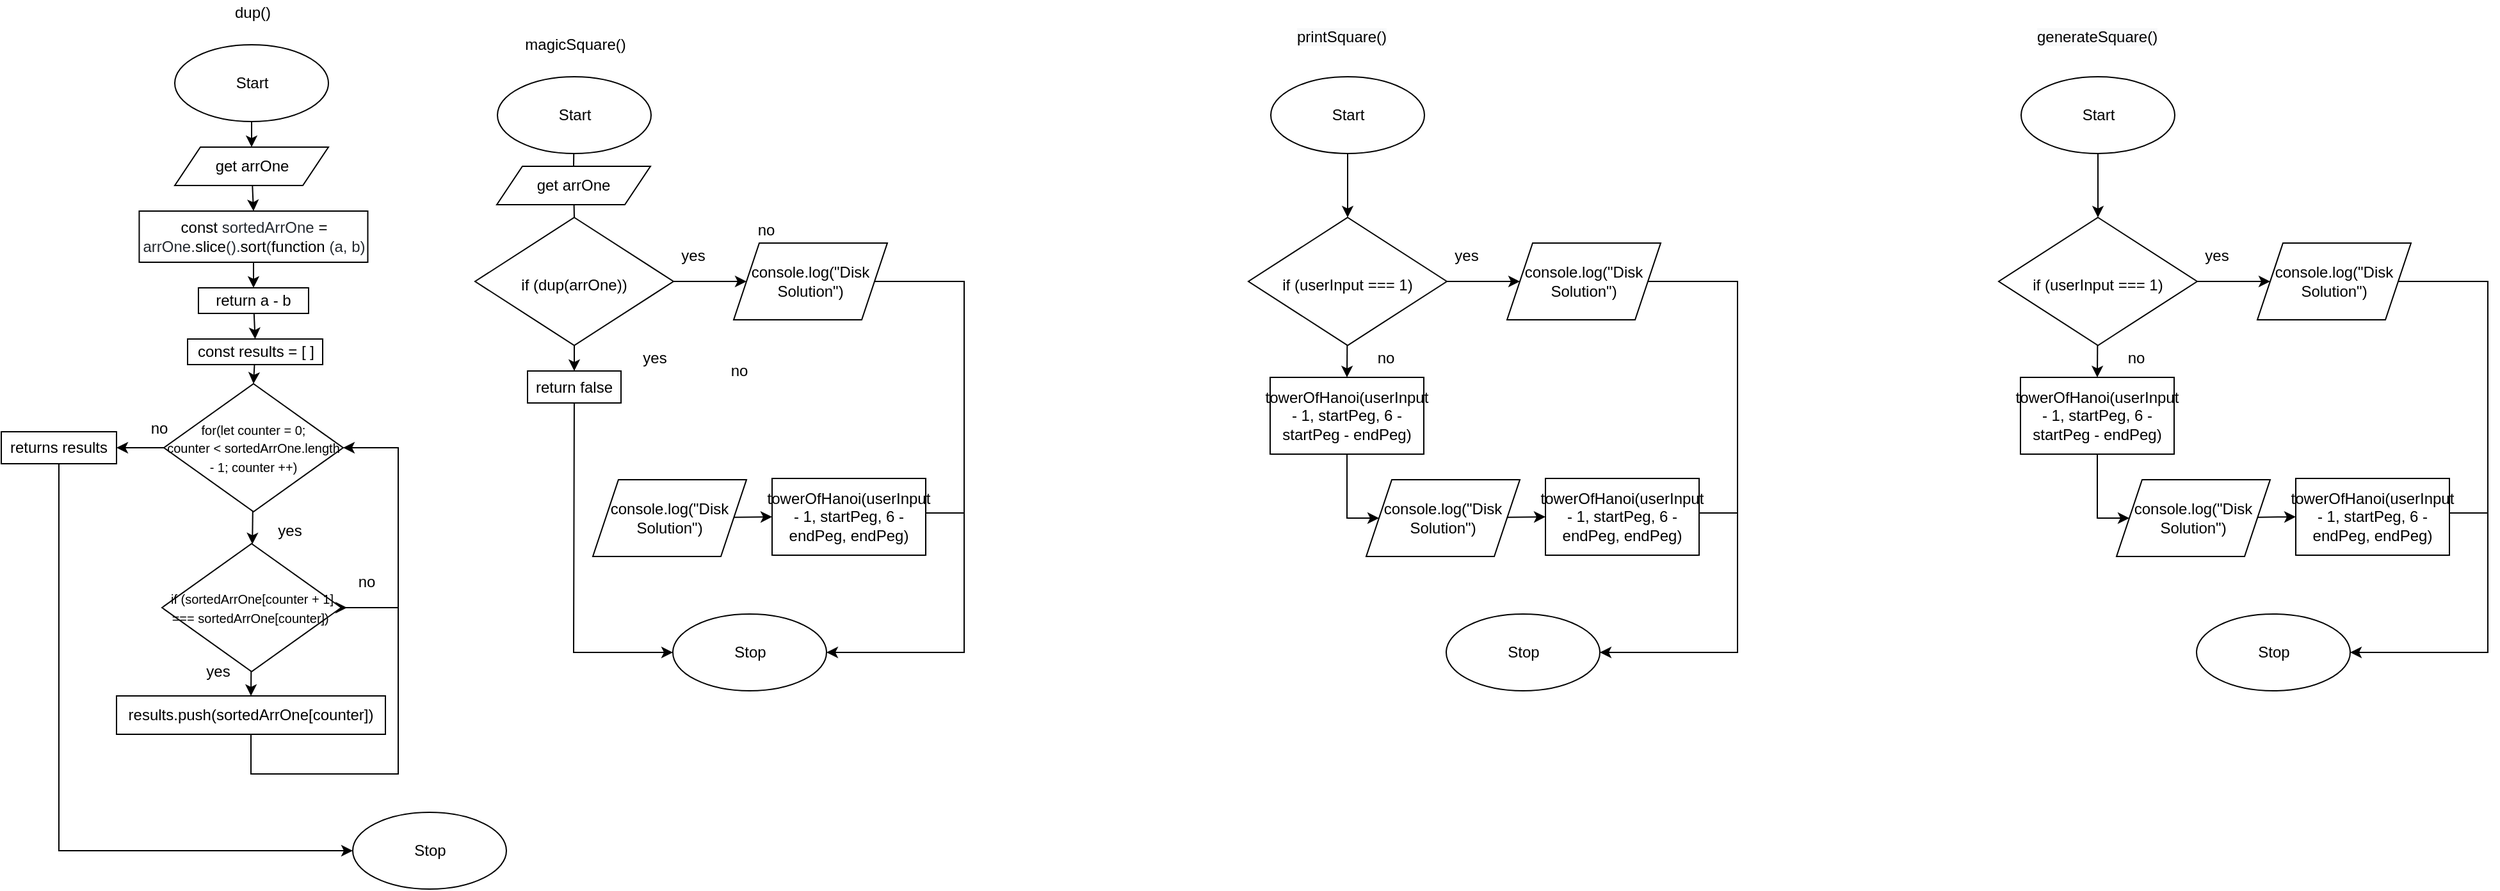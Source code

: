 <mxfile>
    <diagram id="bVoswQC8T6PlKmy4Bn8u" name="Page-1">
        <mxGraphModel dx="5370" dy="3745" grid="1" gridSize="10" guides="1" tooltips="1" connect="1" arrows="1" fold="1" page="1" pageScale="1" pageWidth="827" pageHeight="1169" math="0" shadow="0">
            <root>
                <mxCell id="0"/>
                <mxCell id="1" parent="0"/>
                <mxCell id="708" style="edgeStyle=none;html=1;entryX=0.5;entryY=0;entryDx=0;entryDy=0;" parent="1" source="558" target="707" edge="1">
                    <mxGeometry relative="1" as="geometry"/>
                </mxCell>
                <mxCell id="558" value="Start" style="ellipse;whiteSpace=wrap;html=1;" parent="1" vertex="1">
                    <mxGeometry x="515.5" y="320" width="120" height="60" as="geometry"/>
                </mxCell>
                <mxCell id="559" value="Stop" style="ellipse;whiteSpace=wrap;html=1;" parent="1" vertex="1">
                    <mxGeometry x="654.5" y="920" width="120" height="60" as="geometry"/>
                </mxCell>
                <mxCell id="650" value="dup()" style="text;html=1;align=center;verticalAlign=middle;resizable=0;points=[];autosize=1;strokeColor=none;fillColor=none;" parent="1" vertex="1">
                    <mxGeometry x="555.5" y="285" width="40" height="20" as="geometry"/>
                </mxCell>
                <mxCell id="651" value="magicSquare()" style="text;html=1;align=center;verticalAlign=middle;resizable=0;points=[];autosize=1;strokeColor=none;fillColor=none;" parent="1" vertex="1">
                    <mxGeometry x="782.5" y="310" width="90" height="20" as="geometry"/>
                </mxCell>
                <mxCell id="652" value="&lt;span style=&quot;color: rgb(0 , 0 , 0) ; font-family: &amp;#34;helvetica&amp;#34; ; font-size: 12px ; font-style: normal ; font-weight: 400 ; letter-spacing: normal ; text-align: center ; text-indent: 0px ; text-transform: none ; word-spacing: 0px ; background-color: rgb(248 , 249 , 250) ; display: inline ; float: none&quot;&gt;printSquare()&lt;/span&gt;" style="text;whiteSpace=wrap;html=1;" parent="1" vertex="1">
                    <mxGeometry x="1390" y="300" width="70" height="30" as="geometry"/>
                </mxCell>
                <mxCell id="653" value="&lt;span style=&quot;color: rgb(0 , 0 , 0) ; font-family: &amp;#34;helvetica&amp;#34; ; font-size: 12px ; font-style: normal ; font-weight: 400 ; letter-spacing: normal ; text-align: center ; text-indent: 0px ; text-transform: none ; word-spacing: 0px ; background-color: rgb(248 , 249 , 250) ; display: inline ; float: none&quot;&gt;generateSquare()&lt;/span&gt;" style="text;whiteSpace=wrap;html=1;" parent="1" vertex="1">
                    <mxGeometry x="1967.5" y="300" width="100" height="30" as="geometry"/>
                </mxCell>
                <mxCell id="748" style="edgeStyle=none;rounded=0;html=1;entryX=0.5;entryY=0;entryDx=0;entryDy=0;fontSize=7;endArrow=none;endFill=0;" parent="1" source="656" target="746" edge="1">
                    <mxGeometry relative="1" as="geometry"/>
                </mxCell>
                <mxCell id="656" value="Start" style="ellipse;whiteSpace=wrap;html=1;" parent="1" vertex="1">
                    <mxGeometry x="767.5" y="345" width="120" height="60" as="geometry"/>
                </mxCell>
                <mxCell id="657" value="Stop" style="ellipse;whiteSpace=wrap;html=1;" parent="1" vertex="1">
                    <mxGeometry x="904.5" y="765" width="120" height="60" as="geometry"/>
                </mxCell>
                <mxCell id="658" style="edgeStyle=none;html=1;entryX=0;entryY=0.5;entryDx=0;entryDy=0;" parent="1" source="660" target="663" edge="1">
                    <mxGeometry relative="1" as="geometry"/>
                </mxCell>
                <mxCell id="659" style="edgeStyle=none;rounded=0;html=1;entryX=0.5;entryY=0;entryDx=0;entryDy=0;" parent="1" source="660" target="667" edge="1">
                    <mxGeometry relative="1" as="geometry"/>
                </mxCell>
                <mxCell id="660" value="&lt;font style=&quot;font-size: 12px&quot;&gt;if (dup(arrOne))&lt;/font&gt;" style="rhombus;whiteSpace=wrap;html=1;fontSize=22;" parent="1" vertex="1">
                    <mxGeometry x="750" y="455" width="155" height="100" as="geometry"/>
                </mxCell>
                <mxCell id="661" value="yes" style="text;html=1;align=center;verticalAlign=middle;resizable=0;points=[];autosize=1;strokeColor=none;fillColor=none;fontSize=12;" parent="1" vertex="1">
                    <mxGeometry x="904.5" y="475" width="30" height="20" as="geometry"/>
                </mxCell>
                <mxCell id="662" style="edgeStyle=none;html=1;entryX=1;entryY=0.5;entryDx=0;entryDy=0;rounded=0;" parent="1" source="663" target="657" edge="1">
                    <mxGeometry relative="1" as="geometry">
                        <Array as="points">
                            <mxPoint x="1132" y="505"/>
                            <mxPoint x="1132" y="795"/>
                        </Array>
                    </mxGeometry>
                </mxCell>
                <mxCell id="663" value="console.log(&quot;Disk Solution&quot;)" style="shape=parallelogram;perimeter=parallelogramPerimeter;whiteSpace=wrap;html=1;fixedSize=1;" parent="1" vertex="1">
                    <mxGeometry x="952" y="475" width="120" height="60" as="geometry"/>
                </mxCell>
                <mxCell id="664" style="edgeStyle=none;rounded=0;html=1;entryX=0;entryY=0.5;entryDx=0;entryDy=0;" parent="1" source="665" target="669" edge="1">
                    <mxGeometry relative="1" as="geometry"/>
                </mxCell>
                <mxCell id="665" value="console.log(&quot;Disk Solution&quot;)" style="shape=parallelogram;perimeter=parallelogramPerimeter;whiteSpace=wrap;html=1;fixedSize=1;" parent="1" vertex="1">
                    <mxGeometry x="842" y="660" width="120" height="60" as="geometry"/>
                </mxCell>
                <mxCell id="752" style="edgeStyle=none;rounded=0;html=1;entryX=0;entryY=0.5;entryDx=0;entryDy=0;fontSize=7;endArrow=classic;endFill=1;" parent="1" source="667" target="657" edge="1">
                    <mxGeometry relative="1" as="geometry">
                        <Array as="points">
                            <mxPoint x="827" y="795"/>
                        </Array>
                    </mxGeometry>
                </mxCell>
                <mxCell id="667" value="return false" style="whiteSpace=wrap;html=1;" parent="1" vertex="1">
                    <mxGeometry x="791" y="575" width="73.01" height="25" as="geometry"/>
                </mxCell>
                <mxCell id="668" style="edgeStyle=none;rounded=0;html=1;endArrow=none;endFill=0;" parent="1" edge="1">
                    <mxGeometry relative="1" as="geometry">
                        <mxPoint x="1132" y="686" as="targetPoint"/>
                        <mxPoint x="1102" y="686" as="sourcePoint"/>
                    </mxGeometry>
                </mxCell>
                <mxCell id="669" value="towerOfHanoi(userInput - 1, startPeg, 6 - endPeg, endPeg)" style="whiteSpace=wrap;html=1;" parent="1" vertex="1">
                    <mxGeometry x="982" y="659" width="120" height="60" as="geometry"/>
                </mxCell>
                <mxCell id="670" value="no" style="text;html=1;align=center;verticalAlign=middle;resizable=0;points=[];autosize=1;strokeColor=none;fillColor=none;" parent="1" vertex="1">
                    <mxGeometry x="941" y="565" width="30" height="20" as="geometry"/>
                </mxCell>
                <mxCell id="671" style="edgeStyle=none;html=1;entryX=0.5;entryY=0;entryDx=0;entryDy=0;" parent="1" source="672" target="676" edge="1">
                    <mxGeometry relative="1" as="geometry"/>
                </mxCell>
                <mxCell id="672" value="Start" style="ellipse;whiteSpace=wrap;html=1;" parent="1" vertex="1">
                    <mxGeometry x="1371.5" y="345" width="120" height="60" as="geometry"/>
                </mxCell>
                <mxCell id="673" value="Stop" style="ellipse;whiteSpace=wrap;html=1;" parent="1" vertex="1">
                    <mxGeometry x="1508.5" y="765" width="120" height="60" as="geometry"/>
                </mxCell>
                <mxCell id="674" style="edgeStyle=none;html=1;entryX=0;entryY=0.5;entryDx=0;entryDy=0;" parent="1" source="676" target="679" edge="1">
                    <mxGeometry relative="1" as="geometry"/>
                </mxCell>
                <mxCell id="675" style="edgeStyle=none;rounded=0;html=1;entryX=0.5;entryY=0;entryDx=0;entryDy=0;" parent="1" source="676" target="683" edge="1">
                    <mxGeometry relative="1" as="geometry"/>
                </mxCell>
                <mxCell id="676" value="&lt;font style=&quot;font-size: 12px&quot;&gt;if (userInput === 1)&lt;/font&gt;" style="rhombus;whiteSpace=wrap;html=1;fontSize=22;" parent="1" vertex="1">
                    <mxGeometry x="1354" y="455" width="155" height="100" as="geometry"/>
                </mxCell>
                <mxCell id="677" value="yes" style="text;html=1;align=center;verticalAlign=middle;resizable=0;points=[];autosize=1;strokeColor=none;fillColor=none;fontSize=12;" parent="1" vertex="1">
                    <mxGeometry x="1508.5" y="475" width="30" height="20" as="geometry"/>
                </mxCell>
                <mxCell id="678" style="edgeStyle=none;html=1;entryX=1;entryY=0.5;entryDx=0;entryDy=0;rounded=0;" parent="1" source="679" target="673" edge="1">
                    <mxGeometry relative="1" as="geometry">
                        <Array as="points">
                            <mxPoint x="1736" y="505"/>
                            <mxPoint x="1736" y="795"/>
                        </Array>
                    </mxGeometry>
                </mxCell>
                <mxCell id="679" value="console.log(&quot;Disk Solution&quot;)" style="shape=parallelogram;perimeter=parallelogramPerimeter;whiteSpace=wrap;html=1;fixedSize=1;" parent="1" vertex="1">
                    <mxGeometry x="1556" y="475" width="120" height="60" as="geometry"/>
                </mxCell>
                <mxCell id="680" style="edgeStyle=none;rounded=0;html=1;entryX=0;entryY=0.5;entryDx=0;entryDy=0;" parent="1" source="681" target="685" edge="1">
                    <mxGeometry relative="1" as="geometry"/>
                </mxCell>
                <mxCell id="681" value="console.log(&quot;Disk Solution&quot;)" style="shape=parallelogram;perimeter=parallelogramPerimeter;whiteSpace=wrap;html=1;fixedSize=1;" parent="1" vertex="1">
                    <mxGeometry x="1446" y="660" width="120" height="60" as="geometry"/>
                </mxCell>
                <mxCell id="682" style="edgeStyle=none;rounded=0;html=1;entryX=0;entryY=0.5;entryDx=0;entryDy=0;" parent="1" source="683" target="681" edge="1">
                    <mxGeometry relative="1" as="geometry">
                        <Array as="points">
                            <mxPoint x="1431" y="690"/>
                        </Array>
                    </mxGeometry>
                </mxCell>
                <mxCell id="683" value="towerOfHanoi(userInput - 1, startPeg, 6 - startPeg - endPeg)" style="whiteSpace=wrap;html=1;" parent="1" vertex="1">
                    <mxGeometry x="1370.99" y="580" width="120" height="60" as="geometry"/>
                </mxCell>
                <mxCell id="684" style="edgeStyle=none;rounded=0;html=1;endArrow=none;endFill=0;" parent="1" edge="1">
                    <mxGeometry relative="1" as="geometry">
                        <mxPoint x="1736" y="686" as="targetPoint"/>
                        <mxPoint x="1706" y="686" as="sourcePoint"/>
                    </mxGeometry>
                </mxCell>
                <mxCell id="685" value="towerOfHanoi(userInput - 1, startPeg, 6 - endPeg, endPeg)" style="whiteSpace=wrap;html=1;" parent="1" vertex="1">
                    <mxGeometry x="1586" y="659" width="120" height="60" as="geometry"/>
                </mxCell>
                <mxCell id="686" value="no" style="text;html=1;align=center;verticalAlign=middle;resizable=0;points=[];autosize=1;strokeColor=none;fillColor=none;" parent="1" vertex="1">
                    <mxGeometry x="1446" y="555" width="30" height="20" as="geometry"/>
                </mxCell>
                <mxCell id="687" style="edgeStyle=none;html=1;entryX=0.5;entryY=0;entryDx=0;entryDy=0;" parent="1" source="688" target="692" edge="1">
                    <mxGeometry relative="1" as="geometry"/>
                </mxCell>
                <mxCell id="688" value="Start" style="ellipse;whiteSpace=wrap;html=1;" parent="1" vertex="1">
                    <mxGeometry x="1957.5" y="345" width="120" height="60" as="geometry"/>
                </mxCell>
                <mxCell id="689" value="Stop" style="ellipse;whiteSpace=wrap;html=1;" parent="1" vertex="1">
                    <mxGeometry x="2094.5" y="765" width="120" height="60" as="geometry"/>
                </mxCell>
                <mxCell id="690" style="edgeStyle=none;html=1;entryX=0;entryY=0.5;entryDx=0;entryDy=0;" parent="1" source="692" target="695" edge="1">
                    <mxGeometry relative="1" as="geometry"/>
                </mxCell>
                <mxCell id="691" style="edgeStyle=none;rounded=0;html=1;entryX=0.5;entryY=0;entryDx=0;entryDy=0;" parent="1" source="692" target="699" edge="1">
                    <mxGeometry relative="1" as="geometry"/>
                </mxCell>
                <mxCell id="692" value="&lt;font style=&quot;font-size: 12px&quot;&gt;if (userInput === 1)&lt;/font&gt;" style="rhombus;whiteSpace=wrap;html=1;fontSize=22;" parent="1" vertex="1">
                    <mxGeometry x="1940" y="455" width="155" height="100" as="geometry"/>
                </mxCell>
                <mxCell id="693" value="yes" style="text;html=1;align=center;verticalAlign=middle;resizable=0;points=[];autosize=1;strokeColor=none;fillColor=none;fontSize=12;" parent="1" vertex="1">
                    <mxGeometry x="2094.5" y="475" width="30" height="20" as="geometry"/>
                </mxCell>
                <mxCell id="694" style="edgeStyle=none;html=1;entryX=1;entryY=0.5;entryDx=0;entryDy=0;rounded=0;" parent="1" source="695" target="689" edge="1">
                    <mxGeometry relative="1" as="geometry">
                        <Array as="points">
                            <mxPoint x="2322" y="505"/>
                            <mxPoint x="2322" y="795"/>
                        </Array>
                    </mxGeometry>
                </mxCell>
                <mxCell id="695" value="console.log(&quot;Disk Solution&quot;)" style="shape=parallelogram;perimeter=parallelogramPerimeter;whiteSpace=wrap;html=1;fixedSize=1;" parent="1" vertex="1">
                    <mxGeometry x="2142" y="475" width="120" height="60" as="geometry"/>
                </mxCell>
                <mxCell id="696" style="edgeStyle=none;rounded=0;html=1;entryX=0;entryY=0.5;entryDx=0;entryDy=0;" parent="1" source="697" target="701" edge="1">
                    <mxGeometry relative="1" as="geometry"/>
                </mxCell>
                <mxCell id="697" value="console.log(&quot;Disk Solution&quot;)" style="shape=parallelogram;perimeter=parallelogramPerimeter;whiteSpace=wrap;html=1;fixedSize=1;" parent="1" vertex="1">
                    <mxGeometry x="2032" y="660" width="120" height="60" as="geometry"/>
                </mxCell>
                <mxCell id="698" style="edgeStyle=none;rounded=0;html=1;entryX=0;entryY=0.5;entryDx=0;entryDy=0;" parent="1" source="699" target="697" edge="1">
                    <mxGeometry relative="1" as="geometry">
                        <Array as="points">
                            <mxPoint x="2017" y="690"/>
                        </Array>
                    </mxGeometry>
                </mxCell>
                <mxCell id="699" value="towerOfHanoi(userInput - 1, startPeg, 6 - startPeg - endPeg)" style="whiteSpace=wrap;html=1;" parent="1" vertex="1">
                    <mxGeometry x="1956.99" y="580" width="120" height="60" as="geometry"/>
                </mxCell>
                <mxCell id="700" style="edgeStyle=none;rounded=0;html=1;endArrow=none;endFill=0;" parent="1" edge="1">
                    <mxGeometry relative="1" as="geometry">
                        <mxPoint x="2322" y="686" as="targetPoint"/>
                        <mxPoint x="2292" y="686" as="sourcePoint"/>
                    </mxGeometry>
                </mxCell>
                <mxCell id="701" value="towerOfHanoi(userInput - 1, startPeg, 6 - endPeg, endPeg)" style="whiteSpace=wrap;html=1;" parent="1" vertex="1">
                    <mxGeometry x="2172" y="659" width="120" height="60" as="geometry"/>
                </mxCell>
                <mxCell id="702" value="no" style="text;html=1;align=center;verticalAlign=middle;resizable=0;points=[];autosize=1;strokeColor=none;fillColor=none;" parent="1" vertex="1">
                    <mxGeometry x="2032" y="555" width="30" height="20" as="geometry"/>
                </mxCell>
                <mxCell id="711" style="edgeStyle=none;html=1;entryX=0.5;entryY=0;entryDx=0;entryDy=0;" parent="1" source="703" target="710" edge="1">
                    <mxGeometry relative="1" as="geometry"/>
                </mxCell>
                <mxCell id="703" value="&lt;span style=&quot;color: rgb(36 , 41 , 47) ; font-family: , , &amp;#34;sf mono&amp;#34; , &amp;#34;menlo&amp;#34; , &amp;#34;consolas&amp;#34; , &amp;#34;liberation mono&amp;#34; , monospace ; background-color: rgb(255 , 255 , 255)&quot;&gt; &lt;/span&gt;&lt;span class=&quot;pl-k&quot; style=&quot;box-sizing: border-box ; font-family: , , &amp;#34;sf mono&amp;#34; , &amp;#34;menlo&amp;#34; , &amp;#34;consolas&amp;#34; , &amp;#34;liberation mono&amp;#34; , monospace ; background-color: rgb(255 , 255 , 255)&quot;&gt;const&lt;/span&gt;&lt;span style=&quot;color: rgb(36 , 41 , 47) ; font-family: , , &amp;#34;sf mono&amp;#34; , &amp;#34;menlo&amp;#34; , &amp;#34;consolas&amp;#34; , &amp;#34;liberation mono&amp;#34; , monospace ; background-color: rgb(255 , 255 , 255)&quot;&gt; &lt;/span&gt;&lt;span class=&quot;pl-s1&quot; style=&quot;box-sizing: border-box ; color: rgb(36 , 41 , 47) ; font-family: , , &amp;#34;sf mono&amp;#34; , &amp;#34;menlo&amp;#34; , &amp;#34;consolas&amp;#34; , &amp;#34;liberation mono&amp;#34; , monospace ; background-color: rgb(255 , 255 , 255)&quot;&gt;sortedArrOne&lt;/span&gt;&lt;span style=&quot;color: rgb(36 , 41 , 47) ; font-family: , , &amp;#34;sf mono&amp;#34; , &amp;#34;menlo&amp;#34; , &amp;#34;consolas&amp;#34; , &amp;#34;liberation mono&amp;#34; , monospace ; background-color: rgb(255 , 255 , 255)&quot;&gt; &lt;/span&gt;&lt;span class=&quot;pl-c1&quot; style=&quot;box-sizing: border-box ; font-family: , , &amp;#34;sf mono&amp;#34; , &amp;#34;menlo&amp;#34; , &amp;#34;consolas&amp;#34; , &amp;#34;liberation mono&amp;#34; , monospace ; background-color: rgb(255 , 255 , 255)&quot;&gt;=&lt;/span&gt;&lt;span style=&quot;color: rgb(36 , 41 , 47) ; font-family: , , &amp;#34;sf mono&amp;#34; , &amp;#34;menlo&amp;#34; , &amp;#34;consolas&amp;#34; , &amp;#34;liberation mono&amp;#34; , monospace ; background-color: rgb(255 , 255 , 255)&quot;&gt; &lt;/span&gt;&lt;span class=&quot;pl-s1&quot; style=&quot;box-sizing: border-box ; color: rgb(36 , 41 , 47) ; font-family: , , &amp;#34;sf mono&amp;#34; , &amp;#34;menlo&amp;#34; , &amp;#34;consolas&amp;#34; , &amp;#34;liberation mono&amp;#34; , monospace ; background-color: rgb(255 , 255 , 255)&quot;&gt;arrOne&lt;/span&gt;&lt;span class=&quot;pl-kos&quot; style=&quot;box-sizing: border-box ; color: rgb(36 , 41 , 47) ; font-family: , , &amp;#34;sf mono&amp;#34; , &amp;#34;menlo&amp;#34; , &amp;#34;consolas&amp;#34; , &amp;#34;liberation mono&amp;#34; , monospace ; background-color: rgb(255 , 255 , 255)&quot;&gt;.&lt;/span&gt;&lt;span class=&quot;pl-en&quot; style=&quot;box-sizing: border-box ; font-family: , , &amp;#34;sf mono&amp;#34; , &amp;#34;menlo&amp;#34; , &amp;#34;consolas&amp;#34; , &amp;#34;liberation mono&amp;#34; , monospace ; background-color: rgb(255 , 255 , 255)&quot;&gt;slice&lt;/span&gt;&lt;span class=&quot;pl-kos&quot; style=&quot;box-sizing: border-box ; color: rgb(36 , 41 , 47) ; font-family: , , &amp;#34;sf mono&amp;#34; , &amp;#34;menlo&amp;#34; , &amp;#34;consolas&amp;#34; , &amp;#34;liberation mono&amp;#34; , monospace ; background-color: rgb(255 , 255 , 255)&quot;&gt;(&lt;/span&gt;&lt;span class=&quot;pl-kos&quot; style=&quot;box-sizing: border-box ; color: rgb(36 , 41 , 47) ; font-family: , , &amp;#34;sf mono&amp;#34; , &amp;#34;menlo&amp;#34; , &amp;#34;consolas&amp;#34; , &amp;#34;liberation mono&amp;#34; , monospace ; background-color: rgb(255 , 255 , 255)&quot;&gt;)&lt;/span&gt;&lt;span class=&quot;pl-kos&quot; style=&quot;box-sizing: border-box ; color: rgb(36 , 41 , 47) ; font-family: , , &amp;#34;sf mono&amp;#34; , &amp;#34;menlo&amp;#34; , &amp;#34;consolas&amp;#34; , &amp;#34;liberation mono&amp;#34; , monospace ; background-color: rgb(255 , 255 , 255)&quot;&gt;.&lt;/span&gt;&lt;span class=&quot;pl-en&quot; style=&quot;box-sizing: border-box ; font-family: , , &amp;#34;sf mono&amp;#34; , &amp;#34;menlo&amp;#34; , &amp;#34;consolas&amp;#34; , &amp;#34;liberation mono&amp;#34; , monospace ; background-color: rgb(255 , 255 , 255)&quot;&gt;sort&lt;/span&gt;&lt;span class=&quot;pl-kos&quot; style=&quot;box-sizing: border-box ; color: rgb(36 , 41 , 47) ; font-family: , , &amp;#34;sf mono&amp;#34; , &amp;#34;menlo&amp;#34; , &amp;#34;consolas&amp;#34; , &amp;#34;liberation mono&amp;#34; , monospace ; background-color: rgb(255 , 255 , 255)&quot;&gt;(&lt;/span&gt;&lt;span class=&quot;pl-k&quot; style=&quot;box-sizing: border-box ; font-family: , , &amp;#34;sf mono&amp;#34; , &amp;#34;menlo&amp;#34; , &amp;#34;consolas&amp;#34; , &amp;#34;liberation mono&amp;#34; , monospace ; background-color: rgb(255 , 255 , 255)&quot;&gt;function&lt;/span&gt;&lt;span style=&quot;color: rgb(36 , 41 , 47) ; font-family: , , &amp;#34;sf mono&amp;#34; , &amp;#34;menlo&amp;#34; , &amp;#34;consolas&amp;#34; , &amp;#34;liberation mono&amp;#34; , monospace ; background-color: rgb(255 , 255 , 255)&quot;&gt; &lt;/span&gt;&lt;span class=&quot;pl-kos&quot; style=&quot;box-sizing: border-box ; color: rgb(36 , 41 , 47) ; font-family: , , &amp;#34;sf mono&amp;#34; , &amp;#34;menlo&amp;#34; , &amp;#34;consolas&amp;#34; , &amp;#34;liberation mono&amp;#34; , monospace ; background-color: rgb(255 , 255 , 255)&quot;&gt;(&lt;/span&gt;&lt;span class=&quot;pl-s1&quot; style=&quot;box-sizing: border-box ; color: rgb(36 , 41 , 47) ; font-family: , , &amp;#34;sf mono&amp;#34; , &amp;#34;menlo&amp;#34; , &amp;#34;consolas&amp;#34; , &amp;#34;liberation mono&amp;#34; , monospace ; background-color: rgb(255 , 255 , 255)&quot;&gt;a&lt;/span&gt;&lt;span class=&quot;pl-kos&quot; style=&quot;box-sizing: border-box ; color: rgb(36 , 41 , 47) ; font-family: , , &amp;#34;sf mono&amp;#34; , &amp;#34;menlo&amp;#34; , &amp;#34;consolas&amp;#34; , &amp;#34;liberation mono&amp;#34; , monospace ; background-color: rgb(255 , 255 , 255)&quot;&gt;,&lt;/span&gt;&lt;span style=&quot;color: rgb(36 , 41 , 47) ; font-family: , , &amp;#34;sf mono&amp;#34; , &amp;#34;menlo&amp;#34; , &amp;#34;consolas&amp;#34; , &amp;#34;liberation mono&amp;#34; , monospace ; background-color: rgb(255 , 255 , 255)&quot;&gt; &lt;/span&gt;&lt;span class=&quot;pl-s1&quot; style=&quot;box-sizing: border-box ; color: rgb(36 , 41 , 47) ; font-family: , , &amp;#34;sf mono&amp;#34; , &amp;#34;menlo&amp;#34; , &amp;#34;consolas&amp;#34; , &amp;#34;liberation mono&amp;#34; , monospace ; background-color: rgb(255 , 255 , 255)&quot;&gt;b&lt;/span&gt;&lt;span class=&quot;pl-kos&quot; style=&quot;box-sizing: border-box ; color: rgb(36 , 41 , 47) ; font-family: , , &amp;#34;sf mono&amp;#34; , &amp;#34;menlo&amp;#34; , &amp;#34;consolas&amp;#34; , &amp;#34;liberation mono&amp;#34; , monospace ; background-color: rgb(255 , 255 , 255)&quot;&gt;)&lt;/span&gt;" style="whiteSpace=wrap;html=1;" parent="1" vertex="1">
                    <mxGeometry x="487.73" y="450" width="178.51" height="40" as="geometry"/>
                </mxCell>
                <mxCell id="709" style="edgeStyle=none;html=1;entryX=0.5;entryY=0;entryDx=0;entryDy=0;" parent="1" source="707" target="703" edge="1">
                    <mxGeometry relative="1" as="geometry"/>
                </mxCell>
                <mxCell id="707" value="get arrOne" style="shape=parallelogram;perimeter=parallelogramPerimeter;whiteSpace=wrap;html=1;fixedSize=1;" parent="1" vertex="1">
                    <mxGeometry x="515.5" y="400" width="120" height="30" as="geometry"/>
                </mxCell>
                <mxCell id="713" style="edgeStyle=none;html=1;entryX=0.5;entryY=0;entryDx=0;entryDy=0;" parent="1" source="710" target="712" edge="1">
                    <mxGeometry relative="1" as="geometry"/>
                </mxCell>
                <mxCell id="710" value="&lt;span style=&quot;background-color: rgb(255 , 255 , 255)&quot;&gt;return a - b&lt;/span&gt;" style="whiteSpace=wrap;html=1;" parent="1" vertex="1">
                    <mxGeometry x="533.98" y="510" width="86.01" height="20" as="geometry"/>
                </mxCell>
                <mxCell id="715" style="edgeStyle=none;html=1;entryX=0.5;entryY=0;entryDx=0;entryDy=0;fontSize=7;" parent="1" source="712" target="714" edge="1">
                    <mxGeometry relative="1" as="geometry"/>
                </mxCell>
                <mxCell id="712" value="&lt;span style=&quot;background-color: rgb(255 , 255 , 255)&quot;&gt;const results = [ ]&lt;/span&gt;" style="whiteSpace=wrap;html=1;" parent="1" vertex="1">
                    <mxGeometry x="525.5" y="550" width="105.51" height="20" as="geometry"/>
                </mxCell>
                <mxCell id="723" style="edgeStyle=none;rounded=0;html=1;fontSize=7;" parent="1" source="714" target="722" edge="1">
                    <mxGeometry relative="1" as="geometry"/>
                </mxCell>
                <mxCell id="738" style="edgeStyle=none;rounded=0;html=1;entryX=1;entryY=0.5;entryDx=0;entryDy=0;fontSize=7;endArrow=classic;endFill=1;" parent="1" source="714" target="737" edge="1">
                    <mxGeometry relative="1" as="geometry"/>
                </mxCell>
                <mxCell id="714" value="&lt;font style=&quot;font-size: 10px&quot;&gt;for(let counter = 0; &lt;br&gt;counter &amp;lt; sortedArrOne.length - 1; counter ++)&lt;/font&gt;" style="rhombus;whiteSpace=wrap;html=1;" parent="1" vertex="1">
                    <mxGeometry x="506.99" y="585" width="140" height="100" as="geometry"/>
                </mxCell>
                <mxCell id="721" value="no" style="text;html=1;align=center;verticalAlign=middle;resizable=0;points=[];autosize=1;strokeColor=none;fillColor=none;" parent="1" vertex="1">
                    <mxGeometry x="487.73" y="610" width="30" height="20" as="geometry"/>
                </mxCell>
                <mxCell id="740" style="edgeStyle=none;rounded=0;html=1;entryX=1;entryY=0.5;entryDx=0;entryDy=0;fontSize=7;endArrow=classic;endFill=1;" parent="1" source="722" target="714" edge="1">
                    <mxGeometry relative="1" as="geometry">
                        <Array as="points">
                            <mxPoint x="690" y="760"/>
                            <mxPoint x="690" y="635"/>
                        </Array>
                    </mxGeometry>
                </mxCell>
                <mxCell id="741" style="edgeStyle=none;rounded=0;html=1;entryX=0.5;entryY=0;entryDx=0;entryDy=0;fontSize=7;endArrow=classic;endFill=1;" parent="1" source="722" target="733" edge="1">
                    <mxGeometry relative="1" as="geometry"/>
                </mxCell>
                <mxCell id="742" style="edgeStyle=none;rounded=0;html=1;exitX=1;exitY=0.5;exitDx=0;exitDy=0;fontSize=7;endArrow=classic;endFill=1;" parent="1" source="722" edge="1">
                    <mxGeometry relative="1" as="geometry">
                        <mxPoint x="650" y="760" as="targetPoint"/>
                    </mxGeometry>
                </mxCell>
                <mxCell id="722" value="&lt;span style=&quot;font-size: 10px&quot;&gt;if (sortedArrOne[counter + 1] === sortedArrOne[counter])&amp;nbsp;&lt;/span&gt;" style="rhombus;whiteSpace=wrap;html=1;" parent="1" vertex="1">
                    <mxGeometry x="505.5" y="710" width="140" height="100" as="geometry"/>
                </mxCell>
                <mxCell id="725" value="yes" style="text;html=1;align=center;verticalAlign=middle;resizable=0;points=[];autosize=1;strokeColor=none;fillColor=none;fontSize=12;" parent="1" vertex="1">
                    <mxGeometry x="589.99" y="690" width="30" height="20" as="geometry"/>
                </mxCell>
                <mxCell id="743" style="edgeStyle=none;rounded=0;html=1;fontSize=7;endArrow=none;endFill=0;" parent="1" source="733" edge="1">
                    <mxGeometry relative="1" as="geometry">
                        <mxPoint x="690" y="760" as="targetPoint"/>
                        <Array as="points">
                            <mxPoint x="575" y="890"/>
                            <mxPoint x="690" y="890"/>
                        </Array>
                    </mxGeometry>
                </mxCell>
                <mxCell id="733" value="results.push(sortedArrOne[counter])" style="whiteSpace=wrap;html=1;" parent="1" vertex="1">
                    <mxGeometry x="470" y="829" width="210" height="30" as="geometry"/>
                </mxCell>
                <mxCell id="739" style="edgeStyle=none;rounded=0;html=1;entryX=0;entryY=0.5;entryDx=0;entryDy=0;fontSize=7;endArrow=classic;endFill=1;" parent="1" source="737" target="559" edge="1">
                    <mxGeometry relative="1" as="geometry">
                        <Array as="points">
                            <mxPoint x="425" y="950"/>
                        </Array>
                    </mxGeometry>
                </mxCell>
                <mxCell id="737" value="returns results" style="whiteSpace=wrap;html=1;" parent="1" vertex="1">
                    <mxGeometry x="380" y="622.5" width="90" height="25" as="geometry"/>
                </mxCell>
                <mxCell id="744" value="yes" style="text;html=1;align=center;verticalAlign=middle;resizable=0;points=[];autosize=1;strokeColor=none;fillColor=none;fontSize=12;" parent="1" vertex="1">
                    <mxGeometry x="533.98" y="800" width="30" height="20" as="geometry"/>
                </mxCell>
                <mxCell id="745" value="no" style="text;html=1;align=center;verticalAlign=middle;resizable=0;points=[];autosize=1;strokeColor=none;fillColor=none;" parent="1" vertex="1">
                    <mxGeometry x="650" y="730" width="30" height="20" as="geometry"/>
                </mxCell>
                <mxCell id="749" style="edgeStyle=none;rounded=0;html=1;entryX=0.5;entryY=0;entryDx=0;entryDy=0;fontSize=7;endArrow=none;endFill=0;" parent="1" source="746" target="660" edge="1">
                    <mxGeometry relative="1" as="geometry"/>
                </mxCell>
                <mxCell id="746" value="get arrOne" style="shape=parallelogram;perimeter=parallelogramPerimeter;whiteSpace=wrap;html=1;fixedSize=1;" parent="1" vertex="1">
                    <mxGeometry x="766.99" y="415" width="120" height="30" as="geometry"/>
                </mxCell>
                <mxCell id="750" value="no" style="text;html=1;align=center;verticalAlign=middle;resizable=0;points=[];autosize=1;strokeColor=none;fillColor=none;" parent="1" vertex="1">
                    <mxGeometry x="962" y="455" width="30" height="20" as="geometry"/>
                </mxCell>
                <mxCell id="751" value="yes" style="text;html=1;align=center;verticalAlign=middle;resizable=0;points=[];autosize=1;strokeColor=none;fillColor=none;fontSize=12;" parent="1" vertex="1">
                    <mxGeometry x="875" y="555" width="30" height="20" as="geometry"/>
                </mxCell>
            </root>
        </mxGraphModel>
    </diagram>
</mxfile>